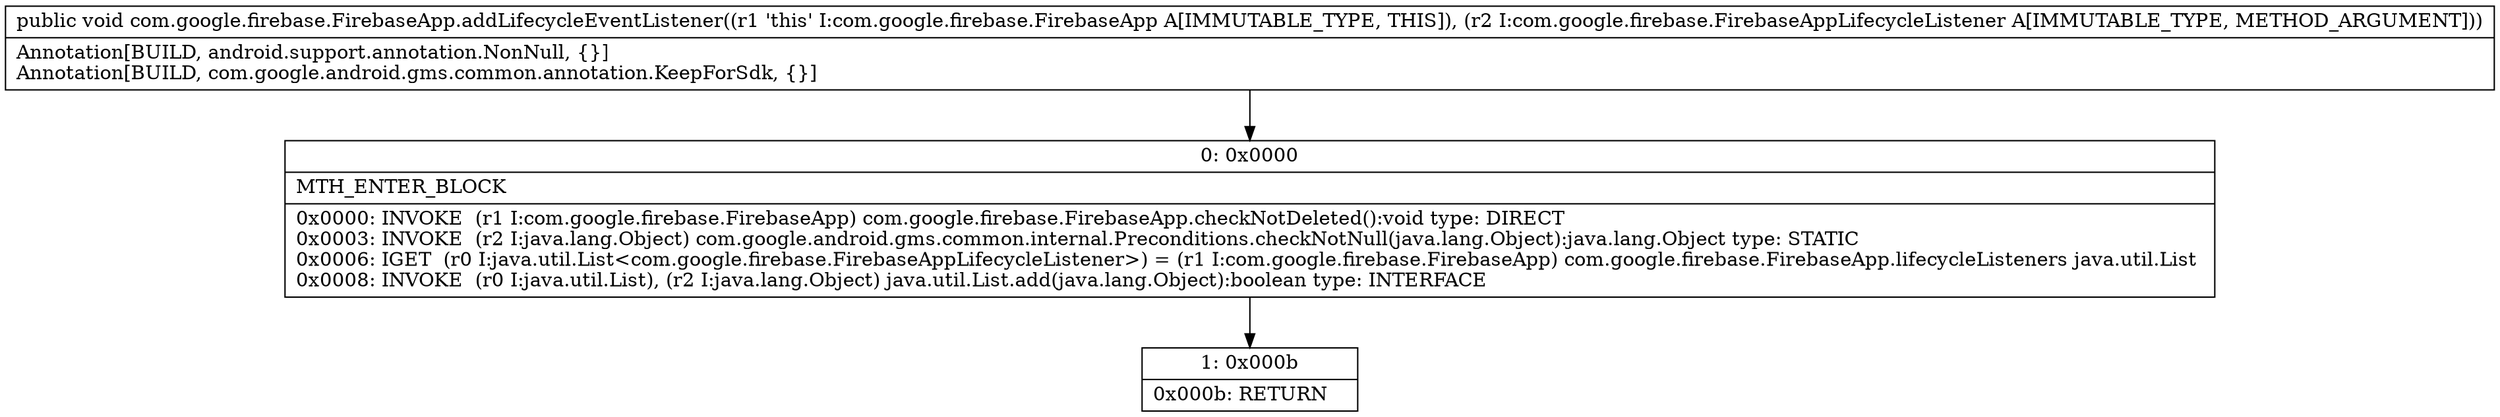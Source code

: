 digraph "CFG forcom.google.firebase.FirebaseApp.addLifecycleEventListener(Lcom\/google\/firebase\/FirebaseAppLifecycleListener;)V" {
Node_0 [shape=record,label="{0\:\ 0x0000|MTH_ENTER_BLOCK\l|0x0000: INVOKE  (r1 I:com.google.firebase.FirebaseApp) com.google.firebase.FirebaseApp.checkNotDeleted():void type: DIRECT \l0x0003: INVOKE  (r2 I:java.lang.Object) com.google.android.gms.common.internal.Preconditions.checkNotNull(java.lang.Object):java.lang.Object type: STATIC \l0x0006: IGET  (r0 I:java.util.List\<com.google.firebase.FirebaseAppLifecycleListener\>) = (r1 I:com.google.firebase.FirebaseApp) com.google.firebase.FirebaseApp.lifecycleListeners java.util.List \l0x0008: INVOKE  (r0 I:java.util.List), (r2 I:java.lang.Object) java.util.List.add(java.lang.Object):boolean type: INTERFACE \l}"];
Node_1 [shape=record,label="{1\:\ 0x000b|0x000b: RETURN   \l}"];
MethodNode[shape=record,label="{public void com.google.firebase.FirebaseApp.addLifecycleEventListener((r1 'this' I:com.google.firebase.FirebaseApp A[IMMUTABLE_TYPE, THIS]), (r2 I:com.google.firebase.FirebaseAppLifecycleListener A[IMMUTABLE_TYPE, METHOD_ARGUMENT]))  | Annotation[BUILD, android.support.annotation.NonNull, \{\}]\lAnnotation[BUILD, com.google.android.gms.common.annotation.KeepForSdk, \{\}]\l}"];
MethodNode -> Node_0;
Node_0 -> Node_1;
}

